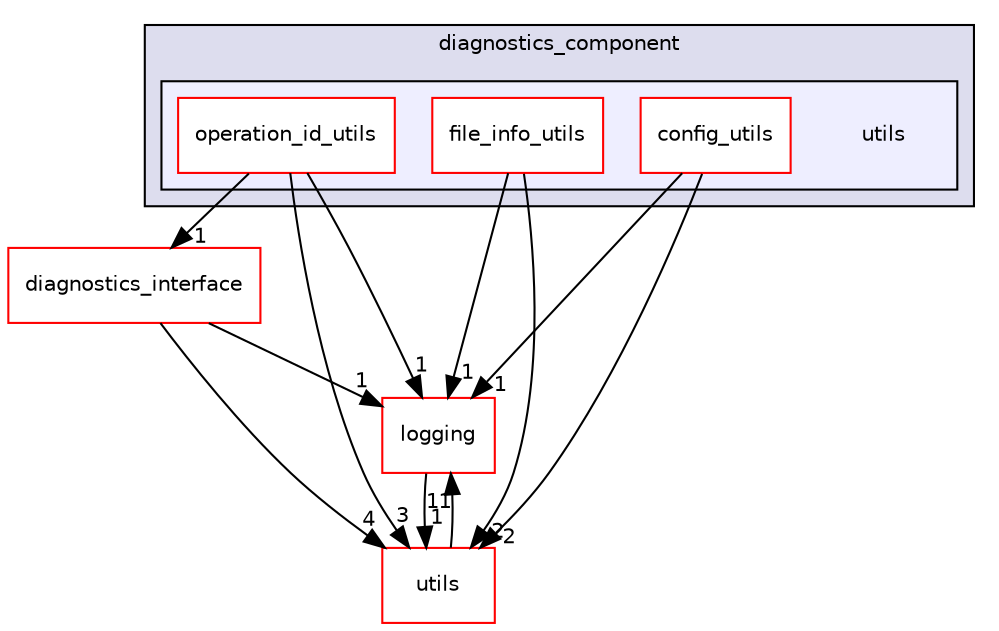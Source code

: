 digraph "src/diagnostics_component/utils" {
  compound=true
  node [ fontsize="10", fontname="Helvetica"];
  edge [ labelfontsize="10", labelfontname="Helvetica"];
  subgraph clusterdir_cde888aa32ce08ebb9157d1b9ffafc16 {
    graph [ bgcolor="#ddddee", pencolor="black", label="diagnostics_component" fontname="Helvetica", fontsize="10", URL="dir_cde888aa32ce08ebb9157d1b9ffafc16.html"]
  subgraph clusterdir_0b08a3592cead61e1dbb133c3ae6d98a {
    graph [ bgcolor="#eeeeff", pencolor="black", label="" URL="dir_0b08a3592cead61e1dbb133c3ae6d98a.html"];
    dir_0b08a3592cead61e1dbb133c3ae6d98a [shape=plaintext label="utils"];
    dir_bab7f1287e397dda315c1c7c65ea87ff [shape=box label="config_utils" color="red" fillcolor="white" style="filled" URL="dir_bab7f1287e397dda315c1c7c65ea87ff.html"];
    dir_bfe26cce97e368d8bc4861cf3a93640b [shape=box label="file_info_utils" color="red" fillcolor="white" style="filled" URL="dir_bfe26cce97e368d8bc4861cf3a93640b.html"];
    dir_47e71466540d833643e2e0770c2ad96f [shape=box label="operation_id_utils" color="red" fillcolor="white" style="filled" URL="dir_47e71466540d833643e2e0770c2ad96f.html"];
  }
  }
  dir_2877e30d2e57fa711a377e0a8855492c [shape=box label="diagnostics_interface" fillcolor="white" style="filled" color="red" URL="dir_2877e30d2e57fa711a377e0a8855492c.html"];
  dir_b3320b59a4aa4a7431bc8488b87009bf [shape=box label="logging" fillcolor="white" style="filled" color="red" URL="dir_b3320b59a4aa4a7431bc8488b87009bf.html"];
  dir_313caf1132e152dd9b58bea13a4052ca [shape=box label="utils" fillcolor="white" style="filled" color="red" URL="dir_313caf1132e152dd9b58bea13a4052ca.html"];
  dir_2877e30d2e57fa711a377e0a8855492c->dir_b3320b59a4aa4a7431bc8488b87009bf [headlabel="1", labeldistance=1.5 headhref="dir_000056_000143.html"];
  dir_2877e30d2e57fa711a377e0a8855492c->dir_313caf1132e152dd9b58bea13a4052ca [headlabel="4", labeldistance=1.5 headhref="dir_000056_000154.html"];
  dir_47e71466540d833643e2e0770c2ad96f->dir_2877e30d2e57fa711a377e0a8855492c [headlabel="1", labeldistance=1.5 headhref="dir_000069_000056.html"];
  dir_47e71466540d833643e2e0770c2ad96f->dir_b3320b59a4aa4a7431bc8488b87009bf [headlabel="1", labeldistance=1.5 headhref="dir_000069_000143.html"];
  dir_47e71466540d833643e2e0770c2ad96f->dir_313caf1132e152dd9b58bea13a4052ca [headlabel="3", labeldistance=1.5 headhref="dir_000069_000154.html"];
  dir_bfe26cce97e368d8bc4861cf3a93640b->dir_b3320b59a4aa4a7431bc8488b87009bf [headlabel="1", labeldistance=1.5 headhref="dir_000066_000143.html"];
  dir_bfe26cce97e368d8bc4861cf3a93640b->dir_313caf1132e152dd9b58bea13a4052ca [headlabel="2", labeldistance=1.5 headhref="dir_000066_000154.html"];
  dir_bab7f1287e397dda315c1c7c65ea87ff->dir_b3320b59a4aa4a7431bc8488b87009bf [headlabel="1", labeldistance=1.5 headhref="dir_000063_000143.html"];
  dir_bab7f1287e397dda315c1c7c65ea87ff->dir_313caf1132e152dd9b58bea13a4052ca [headlabel="2", labeldistance=1.5 headhref="dir_000063_000154.html"];
  dir_b3320b59a4aa4a7431bc8488b87009bf->dir_313caf1132e152dd9b58bea13a4052ca [headlabel="1", labeldistance=1.5 headhref="dir_000143_000154.html"];
  dir_313caf1132e152dd9b58bea13a4052ca->dir_b3320b59a4aa4a7431bc8488b87009bf [headlabel="11", labeldistance=1.5 headhref="dir_000154_000143.html"];
}

